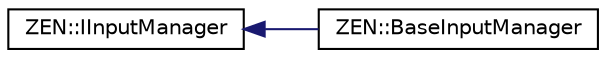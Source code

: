 digraph "Graphical Class Hierarchy"
{
 // LATEX_PDF_SIZE
  edge [fontname="Helvetica",fontsize="10",labelfontname="Helvetica",labelfontsize="10"];
  node [fontname="Helvetica",fontsize="10",shape=record];
  rankdir="LR";
  Node0 [label="ZEN::IInputManager",height=0.2,width=0.4,color="black", fillcolor="white", style="filled",URL="$classZEN_1_1IInputManager.html",tooltip=" "];
  Node0 -> Node1 [dir="back",color="midnightblue",fontsize="10",style="solid",fontname="Helvetica"];
  Node1 [label="ZEN::BaseInputManager",height=0.2,width=0.4,color="black", fillcolor="white", style="filled",URL="$classZEN_1_1BaseInputManager.html",tooltip=" "];
}
